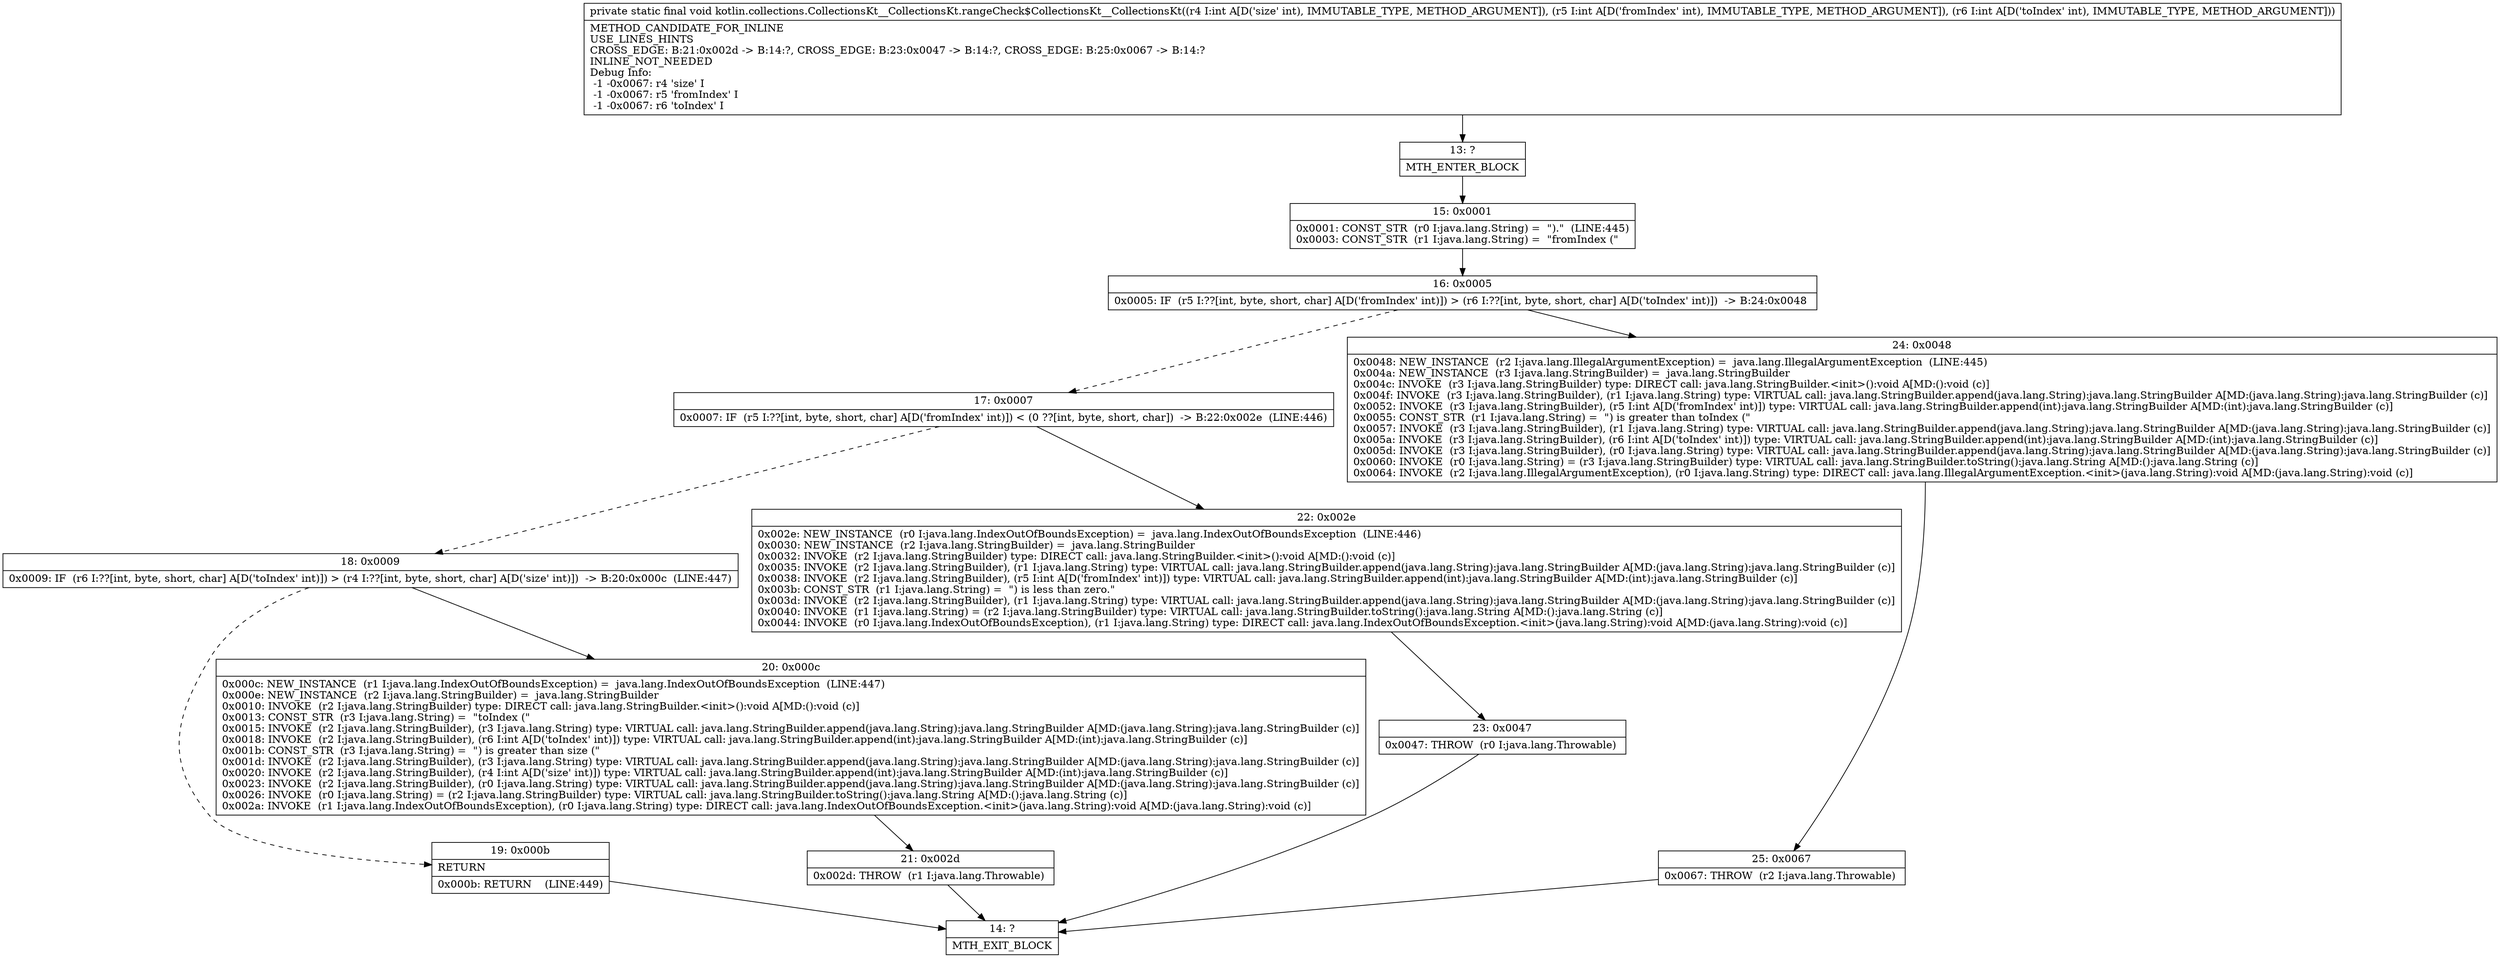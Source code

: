 digraph "CFG forkotlin.collections.CollectionsKt__CollectionsKt.rangeCheck$CollectionsKt__CollectionsKt(III)V" {
Node_13 [shape=record,label="{13\:\ ?|MTH_ENTER_BLOCK\l}"];
Node_15 [shape=record,label="{15\:\ 0x0001|0x0001: CONST_STR  (r0 I:java.lang.String) =  \").\"  (LINE:445)\l0x0003: CONST_STR  (r1 I:java.lang.String) =  \"fromIndex (\" \l}"];
Node_16 [shape=record,label="{16\:\ 0x0005|0x0005: IF  (r5 I:??[int, byte, short, char] A[D('fromIndex' int)]) \> (r6 I:??[int, byte, short, char] A[D('toIndex' int)])  \-\> B:24:0x0048 \l}"];
Node_17 [shape=record,label="{17\:\ 0x0007|0x0007: IF  (r5 I:??[int, byte, short, char] A[D('fromIndex' int)]) \< (0 ??[int, byte, short, char])  \-\> B:22:0x002e  (LINE:446)\l}"];
Node_18 [shape=record,label="{18\:\ 0x0009|0x0009: IF  (r6 I:??[int, byte, short, char] A[D('toIndex' int)]) \> (r4 I:??[int, byte, short, char] A[D('size' int)])  \-\> B:20:0x000c  (LINE:447)\l}"];
Node_19 [shape=record,label="{19\:\ 0x000b|RETURN\l|0x000b: RETURN    (LINE:449)\l}"];
Node_14 [shape=record,label="{14\:\ ?|MTH_EXIT_BLOCK\l}"];
Node_20 [shape=record,label="{20\:\ 0x000c|0x000c: NEW_INSTANCE  (r1 I:java.lang.IndexOutOfBoundsException) =  java.lang.IndexOutOfBoundsException  (LINE:447)\l0x000e: NEW_INSTANCE  (r2 I:java.lang.StringBuilder) =  java.lang.StringBuilder \l0x0010: INVOKE  (r2 I:java.lang.StringBuilder) type: DIRECT call: java.lang.StringBuilder.\<init\>():void A[MD:():void (c)]\l0x0013: CONST_STR  (r3 I:java.lang.String) =  \"toIndex (\" \l0x0015: INVOKE  (r2 I:java.lang.StringBuilder), (r3 I:java.lang.String) type: VIRTUAL call: java.lang.StringBuilder.append(java.lang.String):java.lang.StringBuilder A[MD:(java.lang.String):java.lang.StringBuilder (c)]\l0x0018: INVOKE  (r2 I:java.lang.StringBuilder), (r6 I:int A[D('toIndex' int)]) type: VIRTUAL call: java.lang.StringBuilder.append(int):java.lang.StringBuilder A[MD:(int):java.lang.StringBuilder (c)]\l0x001b: CONST_STR  (r3 I:java.lang.String) =  \") is greater than size (\" \l0x001d: INVOKE  (r2 I:java.lang.StringBuilder), (r3 I:java.lang.String) type: VIRTUAL call: java.lang.StringBuilder.append(java.lang.String):java.lang.StringBuilder A[MD:(java.lang.String):java.lang.StringBuilder (c)]\l0x0020: INVOKE  (r2 I:java.lang.StringBuilder), (r4 I:int A[D('size' int)]) type: VIRTUAL call: java.lang.StringBuilder.append(int):java.lang.StringBuilder A[MD:(int):java.lang.StringBuilder (c)]\l0x0023: INVOKE  (r2 I:java.lang.StringBuilder), (r0 I:java.lang.String) type: VIRTUAL call: java.lang.StringBuilder.append(java.lang.String):java.lang.StringBuilder A[MD:(java.lang.String):java.lang.StringBuilder (c)]\l0x0026: INVOKE  (r0 I:java.lang.String) = (r2 I:java.lang.StringBuilder) type: VIRTUAL call: java.lang.StringBuilder.toString():java.lang.String A[MD:():java.lang.String (c)]\l0x002a: INVOKE  (r1 I:java.lang.IndexOutOfBoundsException), (r0 I:java.lang.String) type: DIRECT call: java.lang.IndexOutOfBoundsException.\<init\>(java.lang.String):void A[MD:(java.lang.String):void (c)]\l}"];
Node_21 [shape=record,label="{21\:\ 0x002d|0x002d: THROW  (r1 I:java.lang.Throwable) \l}"];
Node_22 [shape=record,label="{22\:\ 0x002e|0x002e: NEW_INSTANCE  (r0 I:java.lang.IndexOutOfBoundsException) =  java.lang.IndexOutOfBoundsException  (LINE:446)\l0x0030: NEW_INSTANCE  (r2 I:java.lang.StringBuilder) =  java.lang.StringBuilder \l0x0032: INVOKE  (r2 I:java.lang.StringBuilder) type: DIRECT call: java.lang.StringBuilder.\<init\>():void A[MD:():void (c)]\l0x0035: INVOKE  (r2 I:java.lang.StringBuilder), (r1 I:java.lang.String) type: VIRTUAL call: java.lang.StringBuilder.append(java.lang.String):java.lang.StringBuilder A[MD:(java.lang.String):java.lang.StringBuilder (c)]\l0x0038: INVOKE  (r2 I:java.lang.StringBuilder), (r5 I:int A[D('fromIndex' int)]) type: VIRTUAL call: java.lang.StringBuilder.append(int):java.lang.StringBuilder A[MD:(int):java.lang.StringBuilder (c)]\l0x003b: CONST_STR  (r1 I:java.lang.String) =  \") is less than zero.\" \l0x003d: INVOKE  (r2 I:java.lang.StringBuilder), (r1 I:java.lang.String) type: VIRTUAL call: java.lang.StringBuilder.append(java.lang.String):java.lang.StringBuilder A[MD:(java.lang.String):java.lang.StringBuilder (c)]\l0x0040: INVOKE  (r1 I:java.lang.String) = (r2 I:java.lang.StringBuilder) type: VIRTUAL call: java.lang.StringBuilder.toString():java.lang.String A[MD:():java.lang.String (c)]\l0x0044: INVOKE  (r0 I:java.lang.IndexOutOfBoundsException), (r1 I:java.lang.String) type: DIRECT call: java.lang.IndexOutOfBoundsException.\<init\>(java.lang.String):void A[MD:(java.lang.String):void (c)]\l}"];
Node_23 [shape=record,label="{23\:\ 0x0047|0x0047: THROW  (r0 I:java.lang.Throwable) \l}"];
Node_24 [shape=record,label="{24\:\ 0x0048|0x0048: NEW_INSTANCE  (r2 I:java.lang.IllegalArgumentException) =  java.lang.IllegalArgumentException  (LINE:445)\l0x004a: NEW_INSTANCE  (r3 I:java.lang.StringBuilder) =  java.lang.StringBuilder \l0x004c: INVOKE  (r3 I:java.lang.StringBuilder) type: DIRECT call: java.lang.StringBuilder.\<init\>():void A[MD:():void (c)]\l0x004f: INVOKE  (r3 I:java.lang.StringBuilder), (r1 I:java.lang.String) type: VIRTUAL call: java.lang.StringBuilder.append(java.lang.String):java.lang.StringBuilder A[MD:(java.lang.String):java.lang.StringBuilder (c)]\l0x0052: INVOKE  (r3 I:java.lang.StringBuilder), (r5 I:int A[D('fromIndex' int)]) type: VIRTUAL call: java.lang.StringBuilder.append(int):java.lang.StringBuilder A[MD:(int):java.lang.StringBuilder (c)]\l0x0055: CONST_STR  (r1 I:java.lang.String) =  \") is greater than toIndex (\" \l0x0057: INVOKE  (r3 I:java.lang.StringBuilder), (r1 I:java.lang.String) type: VIRTUAL call: java.lang.StringBuilder.append(java.lang.String):java.lang.StringBuilder A[MD:(java.lang.String):java.lang.StringBuilder (c)]\l0x005a: INVOKE  (r3 I:java.lang.StringBuilder), (r6 I:int A[D('toIndex' int)]) type: VIRTUAL call: java.lang.StringBuilder.append(int):java.lang.StringBuilder A[MD:(int):java.lang.StringBuilder (c)]\l0x005d: INVOKE  (r3 I:java.lang.StringBuilder), (r0 I:java.lang.String) type: VIRTUAL call: java.lang.StringBuilder.append(java.lang.String):java.lang.StringBuilder A[MD:(java.lang.String):java.lang.StringBuilder (c)]\l0x0060: INVOKE  (r0 I:java.lang.String) = (r3 I:java.lang.StringBuilder) type: VIRTUAL call: java.lang.StringBuilder.toString():java.lang.String A[MD:():java.lang.String (c)]\l0x0064: INVOKE  (r2 I:java.lang.IllegalArgumentException), (r0 I:java.lang.String) type: DIRECT call: java.lang.IllegalArgumentException.\<init\>(java.lang.String):void A[MD:(java.lang.String):void (c)]\l}"];
Node_25 [shape=record,label="{25\:\ 0x0067|0x0067: THROW  (r2 I:java.lang.Throwable) \l}"];
MethodNode[shape=record,label="{private static final void kotlin.collections.CollectionsKt__CollectionsKt.rangeCheck$CollectionsKt__CollectionsKt((r4 I:int A[D('size' int), IMMUTABLE_TYPE, METHOD_ARGUMENT]), (r5 I:int A[D('fromIndex' int), IMMUTABLE_TYPE, METHOD_ARGUMENT]), (r6 I:int A[D('toIndex' int), IMMUTABLE_TYPE, METHOD_ARGUMENT]))  | METHOD_CANDIDATE_FOR_INLINE\lUSE_LINES_HINTS\lCROSS_EDGE: B:21:0x002d \-\> B:14:?, CROSS_EDGE: B:23:0x0047 \-\> B:14:?, CROSS_EDGE: B:25:0x0067 \-\> B:14:?\lINLINE_NOT_NEEDED\lDebug Info:\l  \-1 \-0x0067: r4 'size' I\l  \-1 \-0x0067: r5 'fromIndex' I\l  \-1 \-0x0067: r6 'toIndex' I\l}"];
MethodNode -> Node_13;Node_13 -> Node_15;
Node_15 -> Node_16;
Node_16 -> Node_17[style=dashed];
Node_16 -> Node_24;
Node_17 -> Node_18[style=dashed];
Node_17 -> Node_22;
Node_18 -> Node_19[style=dashed];
Node_18 -> Node_20;
Node_19 -> Node_14;
Node_20 -> Node_21;
Node_21 -> Node_14;
Node_22 -> Node_23;
Node_23 -> Node_14;
Node_24 -> Node_25;
Node_25 -> Node_14;
}


